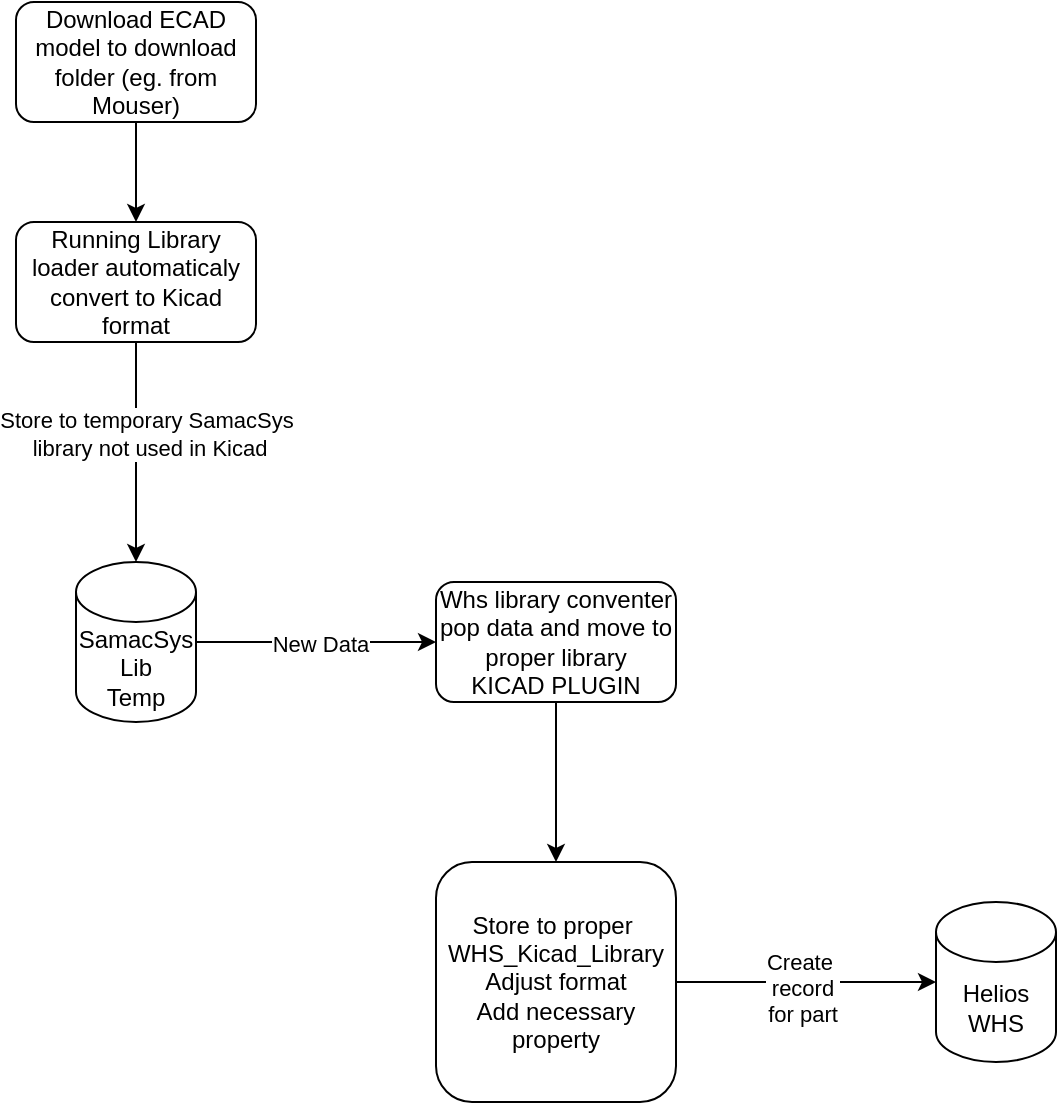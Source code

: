 <mxfile version="23.0.2" type="device">
  <diagram id="C5RBs43oDa-KdzZeNtuy" name="Page-1">
    <mxGraphModel dx="1418" dy="820" grid="1" gridSize="10" guides="1" tooltips="1" connect="1" arrows="1" fold="1" page="1" pageScale="1" pageWidth="827" pageHeight="1169" math="0" shadow="0">
      <root>
        <mxCell id="WIyWlLk6GJQsqaUBKTNV-0" />
        <mxCell id="WIyWlLk6GJQsqaUBKTNV-1" parent="WIyWlLk6GJQsqaUBKTNV-0" />
        <mxCell id="KXR9hr8OzJ_dc1GXKfEw-2" value="" style="edgeStyle=orthogonalEdgeStyle;rounded=0;orthogonalLoop=1;jettySize=auto;html=1;" parent="WIyWlLk6GJQsqaUBKTNV-1" source="KXR9hr8OzJ_dc1GXKfEw-0" target="KXR9hr8OzJ_dc1GXKfEw-1" edge="1">
          <mxGeometry relative="1" as="geometry" />
        </mxCell>
        <mxCell id="KXR9hr8OzJ_dc1GXKfEw-0" value="Download ECAD model to download folder (eg. from Mouser)" style="rounded=1;whiteSpace=wrap;html=1;" parent="WIyWlLk6GJQsqaUBKTNV-1" vertex="1">
          <mxGeometry x="120" y="80" width="120" height="60" as="geometry" />
        </mxCell>
        <mxCell id="KXR9hr8OzJ_dc1GXKfEw-4" value="" style="edgeStyle=orthogonalEdgeStyle;rounded=0;orthogonalLoop=1;jettySize=auto;html=1;entryX=0.5;entryY=0;entryDx=0;entryDy=0;entryPerimeter=0;" parent="WIyWlLk6GJQsqaUBKTNV-1" source="KXR9hr8OzJ_dc1GXKfEw-1" target="KXR9hr8OzJ_dc1GXKfEw-5" edge="1">
          <mxGeometry relative="1" as="geometry">
            <mxPoint x="180" y="330" as="targetPoint" />
          </mxGeometry>
        </mxCell>
        <mxCell id="KXR9hr8OzJ_dc1GXKfEw-7" value="Store to temporary SamacSys&lt;br&gt;&amp;nbsp;library not used in Kicad" style="edgeLabel;html=1;align=center;verticalAlign=middle;resizable=0;points=[];" parent="KXR9hr8OzJ_dc1GXKfEw-4" vertex="1" connectable="0">
          <mxGeometry x="-0.17" y="5" relative="1" as="geometry">
            <mxPoint as="offset" />
          </mxGeometry>
        </mxCell>
        <mxCell id="KXR9hr8OzJ_dc1GXKfEw-1" value="Running Library loader automaticaly convert to Kicad format" style="rounded=1;whiteSpace=wrap;html=1;" parent="WIyWlLk6GJQsqaUBKTNV-1" vertex="1">
          <mxGeometry x="120" y="190" width="120" height="60" as="geometry" />
        </mxCell>
        <mxCell id="KXR9hr8OzJ_dc1GXKfEw-12" style="edgeStyle=orthogonalEdgeStyle;rounded=0;orthogonalLoop=1;jettySize=auto;html=1;" parent="WIyWlLk6GJQsqaUBKTNV-1" source="KXR9hr8OzJ_dc1GXKfEw-5" target="KXR9hr8OzJ_dc1GXKfEw-11" edge="1">
          <mxGeometry relative="1" as="geometry" />
        </mxCell>
        <mxCell id="KXR9hr8OzJ_dc1GXKfEw-13" value="New Data" style="edgeLabel;html=1;align=center;verticalAlign=middle;resizable=0;points=[];" parent="KXR9hr8OzJ_dc1GXKfEw-12" vertex="1" connectable="0">
          <mxGeometry x="0.033" y="-1" relative="1" as="geometry">
            <mxPoint as="offset" />
          </mxGeometry>
        </mxCell>
        <mxCell id="KXR9hr8OzJ_dc1GXKfEw-5" value="SamacSys&lt;br&gt;Lib&lt;br&gt;Temp" style="shape=cylinder3;whiteSpace=wrap;html=1;boundedLbl=1;backgroundOutline=1;size=15;" parent="WIyWlLk6GJQsqaUBKTNV-1" vertex="1">
          <mxGeometry x="150" y="360" width="60" height="80" as="geometry" />
        </mxCell>
        <mxCell id="KXR9hr8OzJ_dc1GXKfEw-15" value="" style="edgeStyle=orthogonalEdgeStyle;rounded=0;orthogonalLoop=1;jettySize=auto;html=1;" parent="WIyWlLk6GJQsqaUBKTNV-1" source="KXR9hr8OzJ_dc1GXKfEw-11" target="KXR9hr8OzJ_dc1GXKfEw-14" edge="1">
          <mxGeometry relative="1" as="geometry" />
        </mxCell>
        <mxCell id="KXR9hr8OzJ_dc1GXKfEw-11" value="Whs library conventer pop data and move to proper library&lt;br&gt;KICAD PLUGIN" style="rounded=1;whiteSpace=wrap;html=1;" parent="WIyWlLk6GJQsqaUBKTNV-1" vertex="1">
          <mxGeometry x="330" y="370" width="120" height="60" as="geometry" />
        </mxCell>
        <mxCell id="KXR9hr8OzJ_dc1GXKfEw-14" value="Store to proper&amp;nbsp;&lt;br&gt;WHS_Kicad_Library&lt;br&gt;Adjust format&lt;br&gt;Add necessary property" style="whiteSpace=wrap;html=1;rounded=1;" parent="WIyWlLk6GJQsqaUBKTNV-1" vertex="1">
          <mxGeometry x="330" y="510" width="120" height="120" as="geometry" />
        </mxCell>
        <mxCell id="KXR9hr8OzJ_dc1GXKfEw-17" value="Helios&lt;br&gt;WHS" style="shape=cylinder3;whiteSpace=wrap;html=1;boundedLbl=1;backgroundOutline=1;size=15;" parent="WIyWlLk6GJQsqaUBKTNV-1" vertex="1">
          <mxGeometry x="580" y="530" width="60" height="80" as="geometry" />
        </mxCell>
        <mxCell id="KXR9hr8OzJ_dc1GXKfEw-18" style="edgeStyle=orthogonalEdgeStyle;rounded=0;orthogonalLoop=1;jettySize=auto;html=1;entryX=0;entryY=0.5;entryDx=0;entryDy=0;entryPerimeter=0;" parent="WIyWlLk6GJQsqaUBKTNV-1" source="KXR9hr8OzJ_dc1GXKfEw-14" target="KXR9hr8OzJ_dc1GXKfEw-17" edge="1">
          <mxGeometry relative="1" as="geometry" />
        </mxCell>
        <mxCell id="KXR9hr8OzJ_dc1GXKfEw-19" value="Create&amp;nbsp;&lt;br&gt;record&lt;br&gt;for part" style="edgeLabel;html=1;align=center;verticalAlign=middle;resizable=0;points=[];" parent="KXR9hr8OzJ_dc1GXKfEw-18" vertex="1" connectable="0">
          <mxGeometry x="-0.031" y="-3" relative="1" as="geometry">
            <mxPoint as="offset" />
          </mxGeometry>
        </mxCell>
      </root>
    </mxGraphModel>
  </diagram>
</mxfile>
